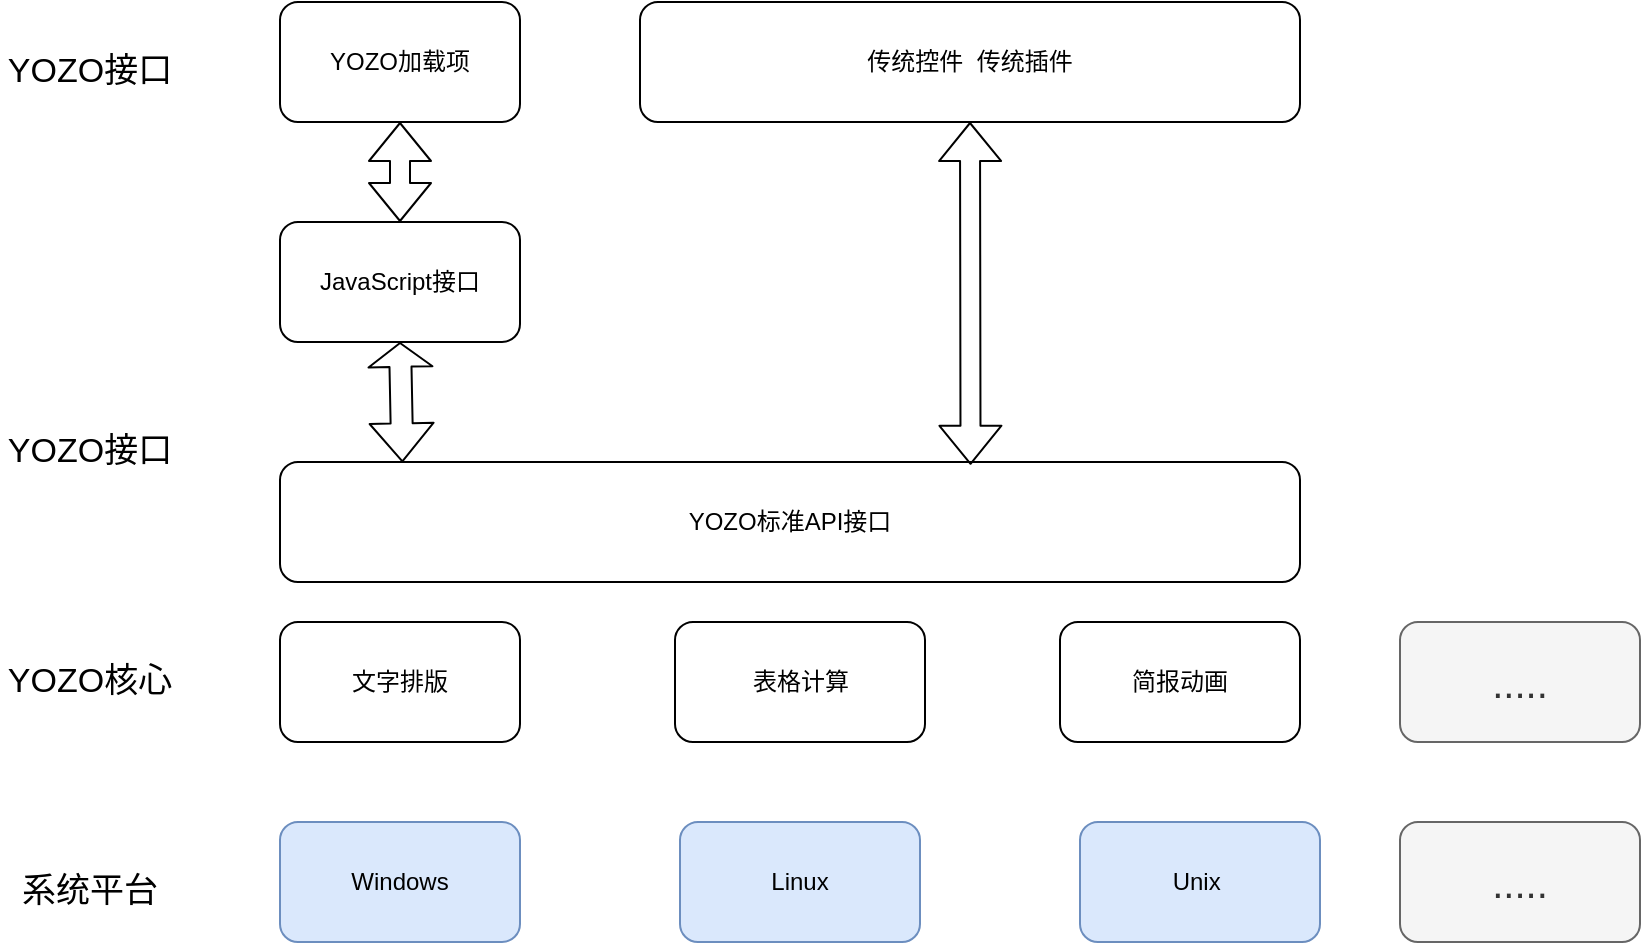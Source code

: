 <mxfile version="14.9.9" type="github">
  <diagram id="bM_wfJS56F1sdIb-5_cB" name="Page-1">
    <mxGraphModel dx="1038" dy="547" grid="1" gridSize="10" guides="1" tooltips="1" connect="1" arrows="1" fold="1" page="1" pageScale="1" pageWidth="827" pageHeight="1169" math="0" shadow="0">
      <root>
        <mxCell id="0" />
        <mxCell id="1" parent="0" />
        <mxCell id="8BB0WYbZp4TZoXRffc63-2" value="Windows" style="rounded=1;whiteSpace=wrap;html=1;fillColor=#dae8fc;strokeColor=#6c8ebf;" parent="1" vertex="1">
          <mxGeometry x="180" y="450" width="120" height="60" as="geometry" />
        </mxCell>
        <mxCell id="8BB0WYbZp4TZoXRffc63-3" value="Linux" style="rounded=1;whiteSpace=wrap;html=1;fillColor=#dae8fc;strokeColor=#6c8ebf;" parent="1" vertex="1">
          <mxGeometry x="380" y="450" width="120" height="60" as="geometry" />
        </mxCell>
        <mxCell id="8BB0WYbZp4TZoXRffc63-4" value="Unix&amp;nbsp;" style="rounded=1;whiteSpace=wrap;html=1;fillColor=#dae8fc;strokeColor=#6c8ebf;" parent="1" vertex="1">
          <mxGeometry x="580" y="450" width="120" height="60" as="geometry" />
        </mxCell>
        <mxCell id="8BB0WYbZp4TZoXRffc63-7" value="YOZO加载项" style="rounded=1;whiteSpace=wrap;html=1;" parent="1" vertex="1">
          <mxGeometry x="180" y="40" width="120" height="60" as="geometry" />
        </mxCell>
        <mxCell id="8BB0WYbZp4TZoXRffc63-8" value="传统控件&amp;nbsp; 传统插件" style="rounded=1;whiteSpace=wrap;html=1;" parent="1" vertex="1">
          <mxGeometry x="360" y="40" width="330" height="60" as="geometry" />
        </mxCell>
        <mxCell id="8BB0WYbZp4TZoXRffc63-9" value="JavaScript接口" style="rounded=1;whiteSpace=wrap;html=1;" parent="1" vertex="1">
          <mxGeometry x="180" y="150" width="120" height="60" as="geometry" />
        </mxCell>
        <mxCell id="8BB0WYbZp4TZoXRffc63-10" value="YOZO标准API接口" style="rounded=1;whiteSpace=wrap;html=1;" parent="1" vertex="1">
          <mxGeometry x="180" y="270" width="510" height="60" as="geometry" />
        </mxCell>
        <mxCell id="8BB0WYbZp4TZoXRffc63-11" value="文字排版" style="rounded=1;whiteSpace=wrap;html=1;" parent="1" vertex="1">
          <mxGeometry x="180" y="350" width="120" height="60" as="geometry" />
        </mxCell>
        <mxCell id="8BB0WYbZp4TZoXRffc63-13" value="表格计算" style="rounded=1;whiteSpace=wrap;html=1;" parent="1" vertex="1">
          <mxGeometry x="377.5" y="350" width="125" height="60" as="geometry" />
        </mxCell>
        <mxCell id="8BB0WYbZp4TZoXRffc63-14" value="简报动画" style="rounded=1;whiteSpace=wrap;html=1;" parent="1" vertex="1">
          <mxGeometry x="570" y="350" width="120" height="60" as="geometry" />
        </mxCell>
        <mxCell id="8BB0WYbZp4TZoXRffc63-16" value="" style="shape=flexArrow;endArrow=classic;startArrow=classic;html=1;entryX=0.5;entryY=1;entryDx=0;entryDy=0;exitX=0.677;exitY=0.023;exitDx=0;exitDy=0;exitPerimeter=0;" parent="1" source="8BB0WYbZp4TZoXRffc63-10" target="8BB0WYbZp4TZoXRffc63-8" edge="1">
          <mxGeometry width="100" height="100" relative="1" as="geometry">
            <mxPoint x="470" y="200" as="sourcePoint" />
            <mxPoint x="540" y="150" as="targetPoint" />
          </mxGeometry>
        </mxCell>
        <mxCell id="8BB0WYbZp4TZoXRffc63-17" value="" style="shape=flexArrow;endArrow=classic;startArrow=classic;html=1;entryX=0.5;entryY=1;entryDx=0;entryDy=0;exitX=0.5;exitY=0;exitDx=0;exitDy=0;" parent="1" source="8BB0WYbZp4TZoXRffc63-9" target="8BB0WYbZp4TZoXRffc63-7" edge="1">
          <mxGeometry width="100" height="100" relative="1" as="geometry">
            <mxPoint x="220" y="150" as="sourcePoint" />
            <mxPoint x="270" y="110" as="targetPoint" />
          </mxGeometry>
        </mxCell>
        <mxCell id="8BB0WYbZp4TZoXRffc63-18" value="" style="shape=flexArrow;endArrow=classic;startArrow=classic;html=1;entryX=0.5;entryY=1;entryDx=0;entryDy=0;width=11;endSize=3.64;exitX=0.12;exitY=0.003;exitDx=0;exitDy=0;exitPerimeter=0;" parent="1" source="8BB0WYbZp4TZoXRffc63-10" target="8BB0WYbZp4TZoXRffc63-9" edge="1">
          <mxGeometry width="100" height="100" relative="1" as="geometry">
            <mxPoint x="240" y="241" as="sourcePoint" />
            <mxPoint x="270" y="200" as="targetPoint" />
          </mxGeometry>
        </mxCell>
        <mxCell id="O1P99uhnvQyLq_cA9t3E-6" value="&lt;font style=&quot;font-size: 20px&quot;&gt;.....&lt;/font&gt;" style="rounded=1;whiteSpace=wrap;html=1;fillColor=#f5f5f5;strokeColor=#666666;fontColor=#333333;" vertex="1" parent="1">
          <mxGeometry x="740" y="350" width="120" height="60" as="geometry" />
        </mxCell>
        <mxCell id="O1P99uhnvQyLq_cA9t3E-7" value="&lt;font style=&quot;font-size: 17px&quot;&gt;YOZO接口&lt;/font&gt;" style="text;html=1;strokeColor=none;fillColor=none;align=center;verticalAlign=middle;whiteSpace=wrap;rounded=0;" vertex="1" parent="1">
          <mxGeometry x="40" y="60" width="90" height="30" as="geometry" />
        </mxCell>
        <mxCell id="O1P99uhnvQyLq_cA9t3E-9" value="&lt;font style=&quot;font-size: 17px&quot;&gt;YOZO接口&lt;/font&gt;" style="text;html=1;strokeColor=none;fillColor=none;align=center;verticalAlign=middle;whiteSpace=wrap;rounded=0;" vertex="1" parent="1">
          <mxGeometry x="40" y="250" width="90" height="30" as="geometry" />
        </mxCell>
        <mxCell id="O1P99uhnvQyLq_cA9t3E-10" value="&lt;span style=&quot;font-size: 17px&quot;&gt;YOZO核心&lt;/span&gt;" style="text;html=1;strokeColor=none;fillColor=none;align=center;verticalAlign=middle;whiteSpace=wrap;rounded=0;" vertex="1" parent="1">
          <mxGeometry x="40" y="365" width="90" height="30" as="geometry" />
        </mxCell>
        <mxCell id="O1P99uhnvQyLq_cA9t3E-11" value="&lt;span style=&quot;font-size: 17px&quot;&gt;系统平台&lt;/span&gt;" style="text;html=1;strokeColor=none;fillColor=none;align=center;verticalAlign=middle;whiteSpace=wrap;rounded=0;" vertex="1" parent="1">
          <mxGeometry x="40" y="470" width="90" height="30" as="geometry" />
        </mxCell>
        <mxCell id="O1P99uhnvQyLq_cA9t3E-13" value="&lt;font style=&quot;font-size: 20px&quot;&gt;.....&lt;/font&gt;" style="rounded=1;whiteSpace=wrap;html=1;fillColor=#f5f5f5;strokeColor=#666666;fontColor=#333333;" vertex="1" parent="1">
          <mxGeometry x="740" y="450" width="120" height="60" as="geometry" />
        </mxCell>
      </root>
    </mxGraphModel>
  </diagram>
</mxfile>
